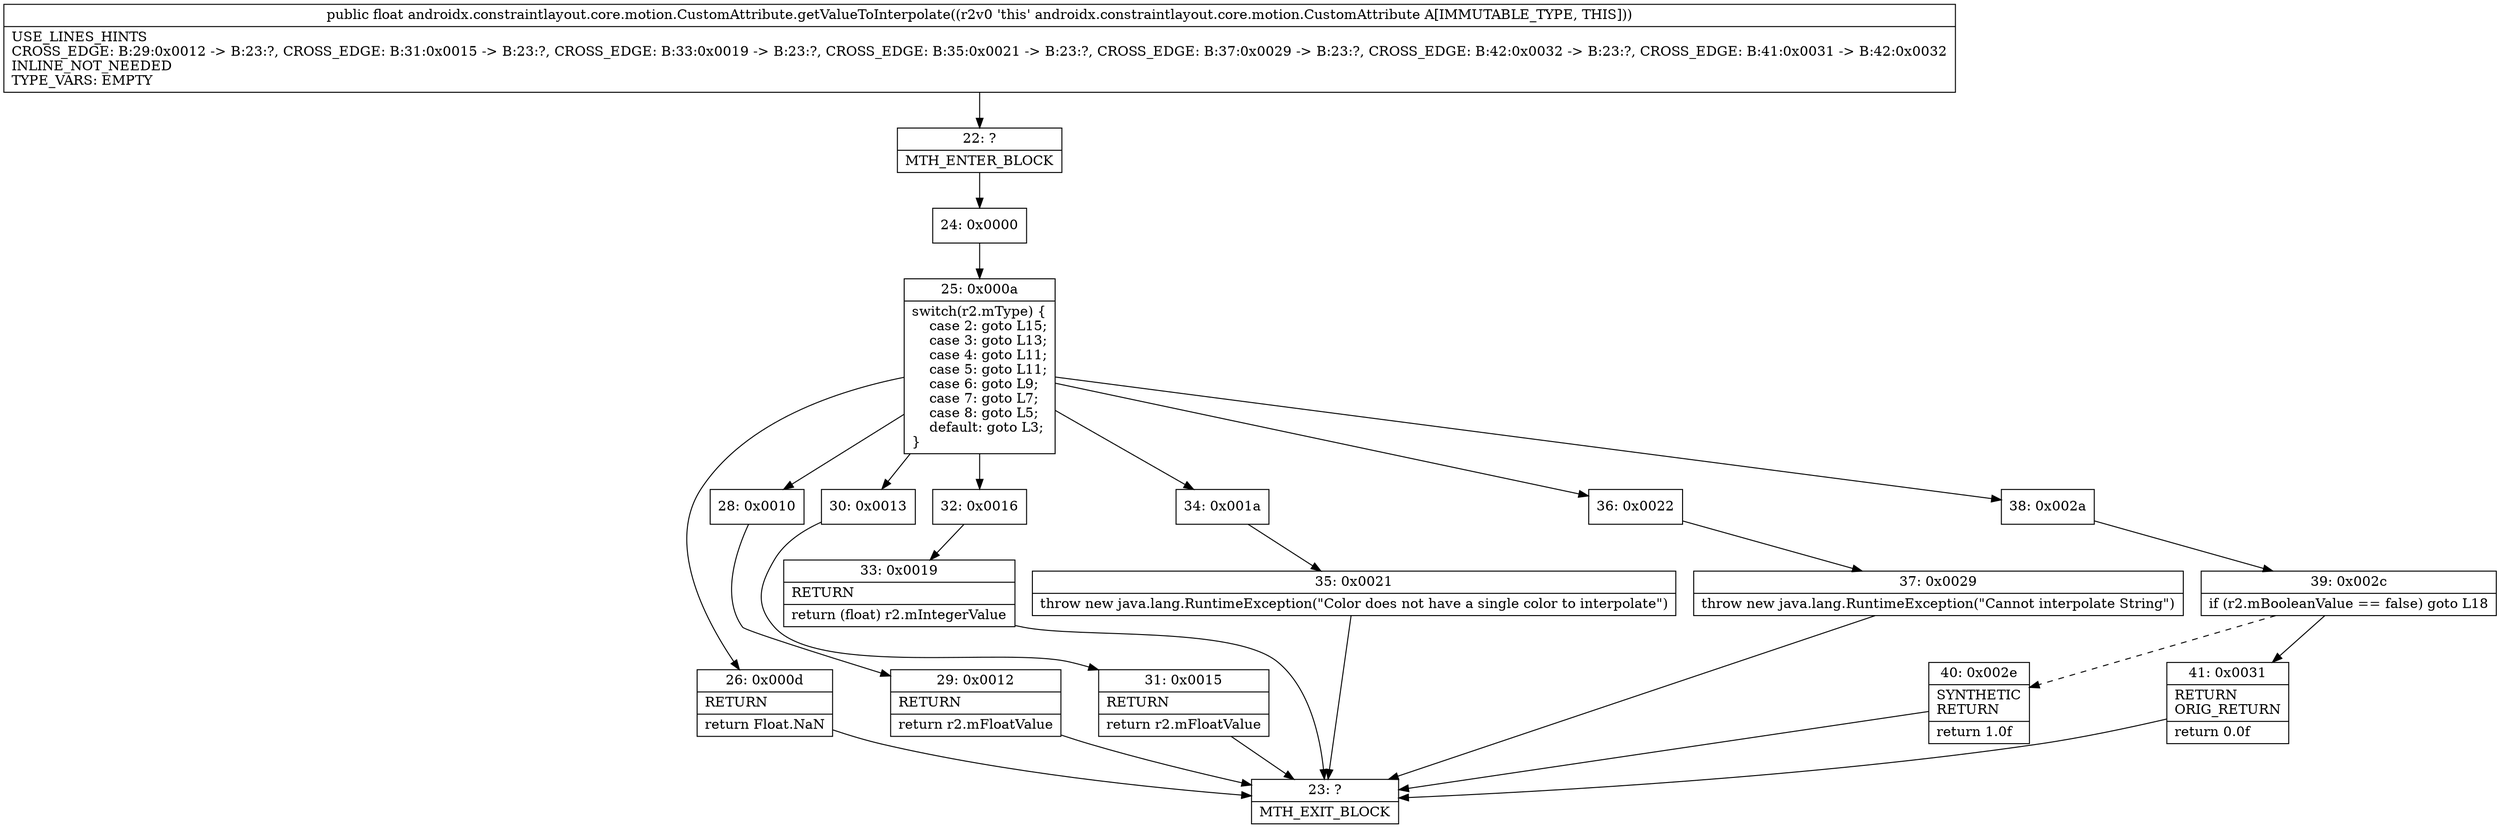 digraph "CFG forandroidx.constraintlayout.core.motion.CustomAttribute.getValueToInterpolate()F" {
Node_22 [shape=record,label="{22\:\ ?|MTH_ENTER_BLOCK\l}"];
Node_24 [shape=record,label="{24\:\ 0x0000}"];
Node_25 [shape=record,label="{25\:\ 0x000a|switch(r2.mType) \{\l    case 2: goto L15;\l    case 3: goto L13;\l    case 4: goto L11;\l    case 5: goto L11;\l    case 6: goto L9;\l    case 7: goto L7;\l    case 8: goto L5;\l    default: goto L3;\l\}\l}"];
Node_26 [shape=record,label="{26\:\ 0x000d|RETURN\l|return Float.NaN\l}"];
Node_23 [shape=record,label="{23\:\ ?|MTH_EXIT_BLOCK\l}"];
Node_28 [shape=record,label="{28\:\ 0x0010}"];
Node_29 [shape=record,label="{29\:\ 0x0012|RETURN\l|return r2.mFloatValue\l}"];
Node_30 [shape=record,label="{30\:\ 0x0013}"];
Node_31 [shape=record,label="{31\:\ 0x0015|RETURN\l|return r2.mFloatValue\l}"];
Node_32 [shape=record,label="{32\:\ 0x0016}"];
Node_33 [shape=record,label="{33\:\ 0x0019|RETURN\l|return (float) r2.mIntegerValue\l}"];
Node_34 [shape=record,label="{34\:\ 0x001a}"];
Node_35 [shape=record,label="{35\:\ 0x0021|throw new java.lang.RuntimeException(\"Color does not have a single color to interpolate\")\l}"];
Node_36 [shape=record,label="{36\:\ 0x0022}"];
Node_37 [shape=record,label="{37\:\ 0x0029|throw new java.lang.RuntimeException(\"Cannot interpolate String\")\l}"];
Node_38 [shape=record,label="{38\:\ 0x002a}"];
Node_39 [shape=record,label="{39\:\ 0x002c|if (r2.mBooleanValue == false) goto L18\l}"];
Node_40 [shape=record,label="{40\:\ 0x002e|SYNTHETIC\lRETURN\l|return 1.0f\l}"];
Node_41 [shape=record,label="{41\:\ 0x0031|RETURN\lORIG_RETURN\l|return 0.0f\l}"];
MethodNode[shape=record,label="{public float androidx.constraintlayout.core.motion.CustomAttribute.getValueToInterpolate((r2v0 'this' androidx.constraintlayout.core.motion.CustomAttribute A[IMMUTABLE_TYPE, THIS]))  | USE_LINES_HINTS\lCROSS_EDGE: B:29:0x0012 \-\> B:23:?, CROSS_EDGE: B:31:0x0015 \-\> B:23:?, CROSS_EDGE: B:33:0x0019 \-\> B:23:?, CROSS_EDGE: B:35:0x0021 \-\> B:23:?, CROSS_EDGE: B:37:0x0029 \-\> B:23:?, CROSS_EDGE: B:42:0x0032 \-\> B:23:?, CROSS_EDGE: B:41:0x0031 \-\> B:42:0x0032\lINLINE_NOT_NEEDED\lTYPE_VARS: EMPTY\l}"];
MethodNode -> Node_22;Node_22 -> Node_24;
Node_24 -> Node_25;
Node_25 -> Node_26;
Node_25 -> Node_28;
Node_25 -> Node_30;
Node_25 -> Node_32;
Node_25 -> Node_34;
Node_25 -> Node_36;
Node_25 -> Node_38;
Node_26 -> Node_23;
Node_28 -> Node_29;
Node_29 -> Node_23;
Node_30 -> Node_31;
Node_31 -> Node_23;
Node_32 -> Node_33;
Node_33 -> Node_23;
Node_34 -> Node_35;
Node_35 -> Node_23;
Node_36 -> Node_37;
Node_37 -> Node_23;
Node_38 -> Node_39;
Node_39 -> Node_40[style=dashed];
Node_39 -> Node_41;
Node_40 -> Node_23;
Node_41 -> Node_23;
}

